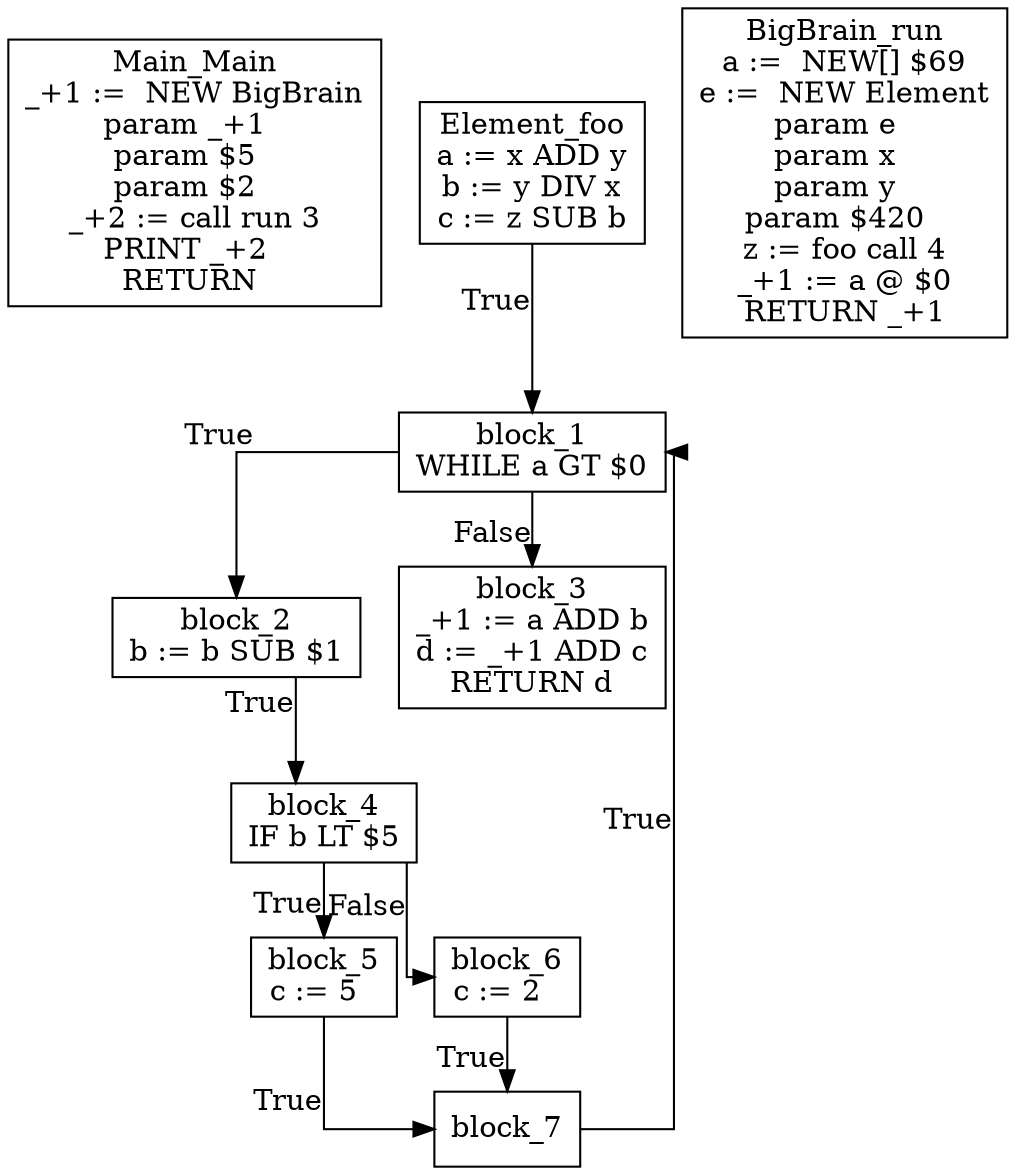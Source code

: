 digraph {
  graph [splines=ortho]
  node [shape=box]
  Main_Main [label="Main_Main\n_+1 :=  NEW BigBrain\nparam _+1  \nparam $5  \nparam $2  \n_+2 := call run 3\nPRINT _+2  \nRETURN \n"];
  Element_foo [label="Element_foo\na := x ADD y\nb := y DIV x\nc := z SUB b\n"];
  Element_foo -> block_1[xlabel="True"];
  block_1 [label="block_1\nWHILE a GT $0\n"];
  block_1 -> block_2[xlabel="True"];
  block_2 [label="block_2\nb := b SUB $1\n"];
  block_2 -> block_4[xlabel="True"];
  block_4 [label="block_4\nIF b LT $5\n"];
  block_4 -> block_5[xlabel="True"];
  block_5 [label="block_5\nc := 5  \n"];
  block_5 -> block_7[xlabel="True"];
  block_7 [label="block_7\n"];
  block_7 -> block_1[xlabel="True"];
  block_4 -> block_6[xlabel="False"];
  block_6 [label="block_6\nc := 2  \n"];
  block_6 -> block_7[xlabel="True"];
  block_1 -> block_3[xlabel="False"];
  block_3 [label="block_3\n_+1 := a ADD b\nd := _+1 ADD c\nRETURN d\n"];
  BigBrain_run [label="BigBrain_run\na :=  NEW[] $69\ne :=  NEW Element\nparam e  \nparam x  \nparam y  \nparam $420  \nz := foo call 4\n_+1 := a @ $0\nRETURN _+1\n"];
}